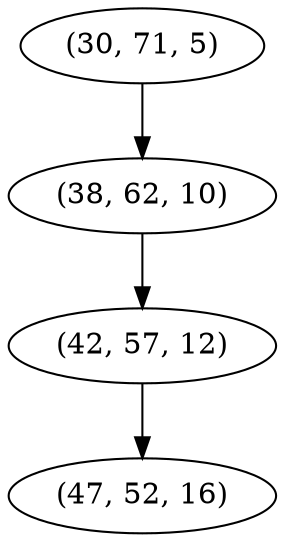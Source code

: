 digraph tree {
    "(30, 71, 5)";
    "(38, 62, 10)";
    "(42, 57, 12)";
    "(47, 52, 16)";
    "(30, 71, 5)" -> "(38, 62, 10)";
    "(38, 62, 10)" -> "(42, 57, 12)";
    "(42, 57, 12)" -> "(47, 52, 16)";
}
